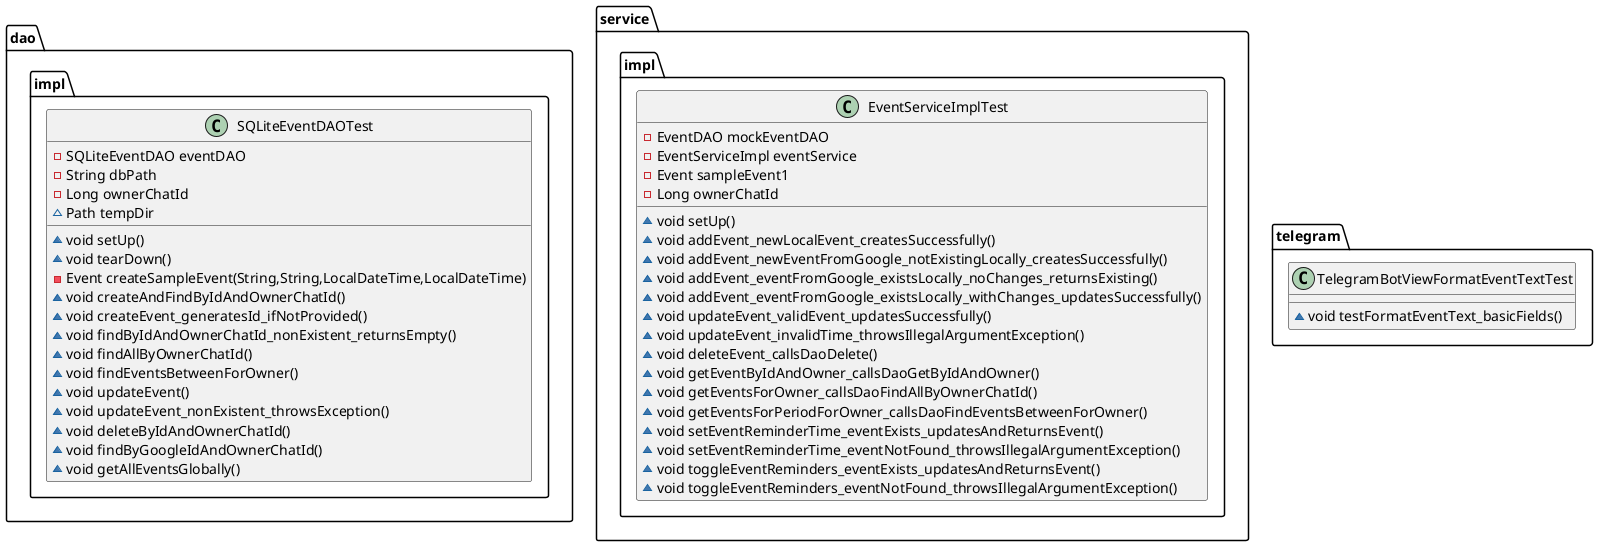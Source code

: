 @startuml
class dao.impl.SQLiteEventDAOTest {
- SQLiteEventDAO eventDAO
- String dbPath
- Long ownerChatId
~ Path tempDir
~ void setUp()
~ void tearDown()
- Event createSampleEvent(String,String,LocalDateTime,LocalDateTime)
~ void createAndFindByIdAndOwnerChatId()
~ void createEvent_generatesId_ifNotProvided()
~ void findByIdAndOwnerChatId_nonExistent_returnsEmpty()
~ void findAllByOwnerChatId()
~ void findEventsBetweenForOwner()
~ void updateEvent()
~ void updateEvent_nonExistent_throwsException()
~ void deleteByIdAndOwnerChatId()
~ void findByGoogleIdAndOwnerChatId()
~ void getAllEventsGlobally()
}


class service.impl.EventServiceImplTest {
- EventDAO mockEventDAO
- EventServiceImpl eventService
- Event sampleEvent1
- Long ownerChatId
~ void setUp()
~ void addEvent_newLocalEvent_createsSuccessfully()
~ void addEvent_newEventFromGoogle_notExistingLocally_createsSuccessfully()
~ void addEvent_eventFromGoogle_existsLocally_noChanges_returnsExisting()
~ void addEvent_eventFromGoogle_existsLocally_withChanges_updatesSuccessfully()
~ void updateEvent_validEvent_updatesSuccessfully()
~ void updateEvent_invalidTime_throwsIllegalArgumentException()
~ void deleteEvent_callsDaoDelete()
~ void getEventByIdAndOwner_callsDaoGetByIdAndOwner()
~ void getEventsForOwner_callsDaoFindAllByOwnerChatId()
~ void getEventsForPeriodForOwner_callsDaoFindEventsBetweenForOwner()
~ void setEventReminderTime_eventExists_updatesAndReturnsEvent()
~ void setEventReminderTime_eventNotFound_throwsIllegalArgumentException()
~ void toggleEventReminders_eventExists_updatesAndReturnsEvent()
~ void toggleEventReminders_eventNotFound_throwsIllegalArgumentException()
}


class telegram.TelegramBotViewFormatEventTextTest {
~ void testFormatEventText_basicFields()
}

@enduml